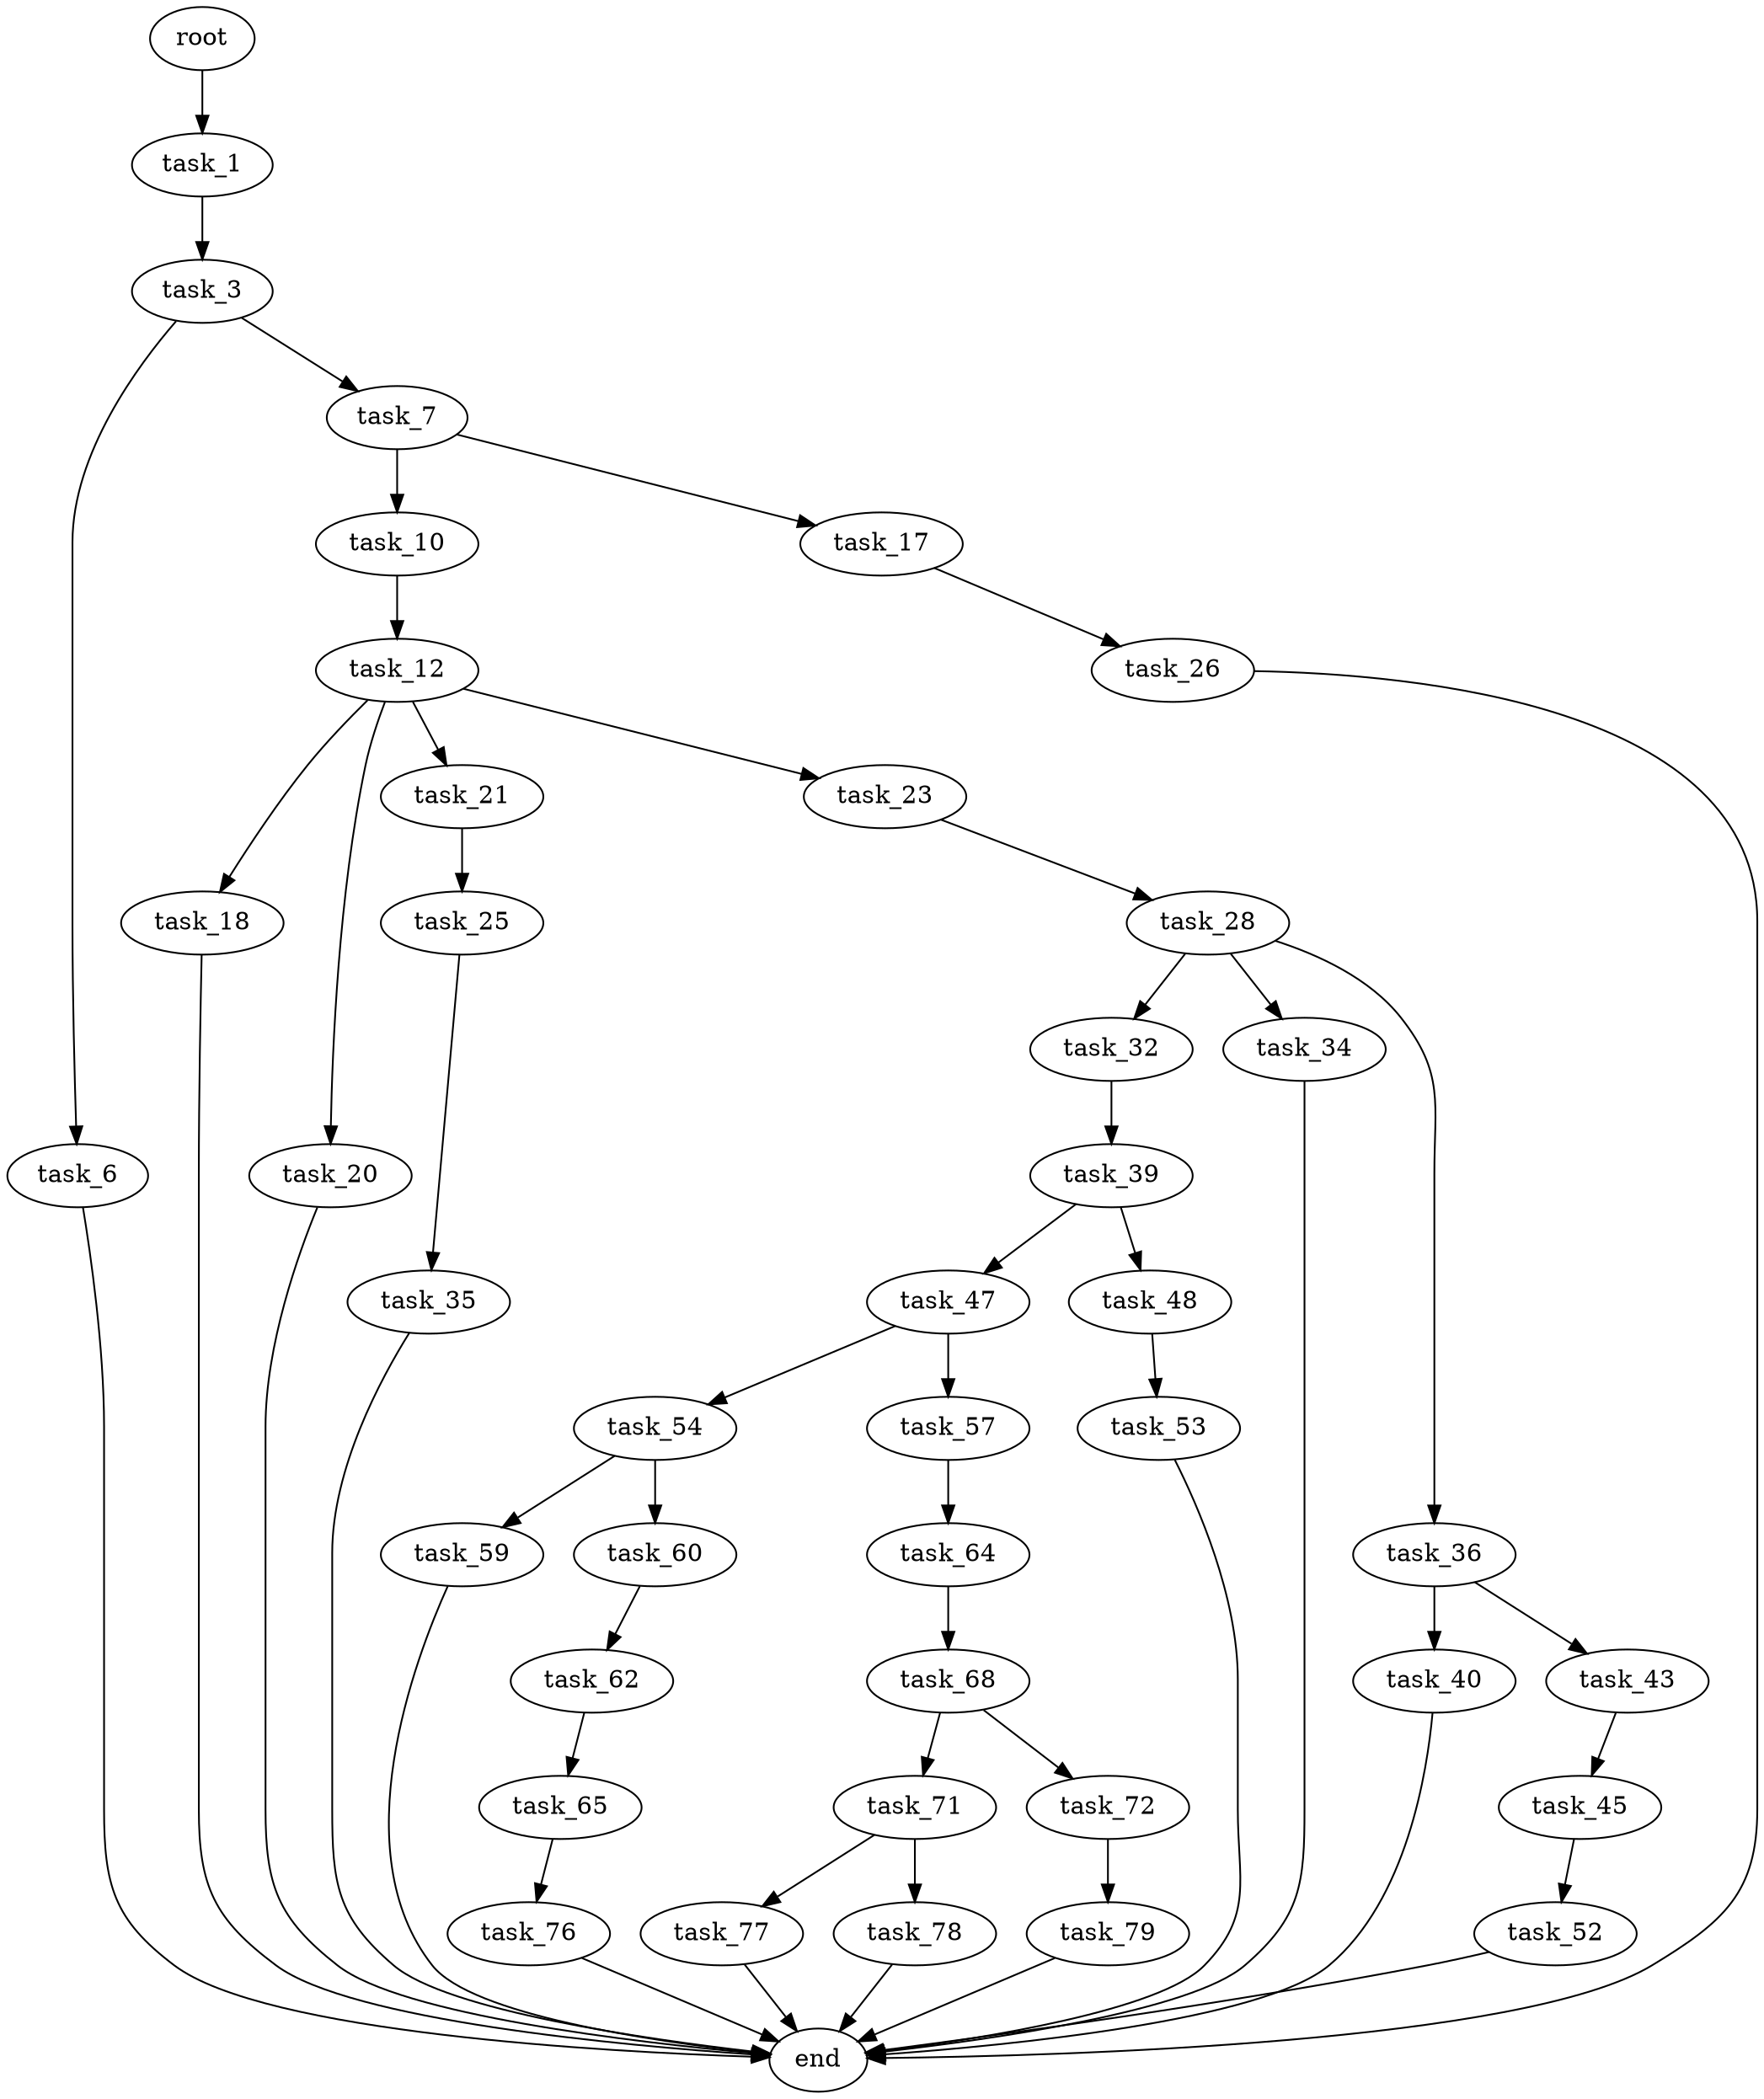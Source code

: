 digraph G {
  root [size="0.000000"];
  task_1 [size="68719476736.000000"];
  task_3 [size="7432720094.000000"];
  task_6 [size="368293445632.000000"];
  task_7 [size="103809308193.000000"];
  task_10 [size="564201248413.000000"];
  task_12 [size="73854814721.000000"];
  task_17 [size="49916253321.000000"];
  task_18 [size="344719466193.000000"];
  task_20 [size="782757789696.000000"];
  task_21 [size="134217728000.000000"];
  task_23 [size="873652377655.000000"];
  task_25 [size="1024095451959.000000"];
  task_26 [size="134217728000.000000"];
  task_28 [size="134217728000.000000"];
  task_32 [size="96503173812.000000"];
  task_34 [size="1777974849.000000"];
  task_35 [size="28991029248.000000"];
  task_36 [size="3962264007.000000"];
  task_39 [size="14978878579.000000"];
  task_40 [size="134217728000.000000"];
  task_43 [size="208654348674.000000"];
  task_45 [size="493235267718.000000"];
  task_47 [size="34772146438.000000"];
  task_48 [size="20586604722.000000"];
  task_52 [size="11743425328.000000"];
  task_53 [size="28991029248.000000"];
  task_54 [size="134217728000.000000"];
  task_57 [size="201815655453.000000"];
  task_59 [size="1862993511.000000"];
  task_60 [size="1073741824000.000000"];
  task_62 [size="699548337.000000"];
  task_64 [size="8589934592.000000"];
  task_65 [size="477326031118.000000"];
  task_68 [size="7491000054.000000"];
  task_71 [size="549755813888.000000"];
  task_72 [size="651176799283.000000"];
  task_76 [size="39465979164.000000"];
  task_77 [size="10474000764.000000"];
  task_78 [size="26890420311.000000"];
  task_79 [size="68719476736.000000"];
  end [size="0.000000"];

  root -> task_1 [size="1.000000"];
  task_1 -> task_3 [size="134217728.000000"];
  task_3 -> task_6 [size="301989888.000000"];
  task_3 -> task_7 [size="301989888.000000"];
  task_6 -> end [size="1.000000"];
  task_7 -> task_10 [size="209715200.000000"];
  task_7 -> task_17 [size="209715200.000000"];
  task_10 -> task_12 [size="536870912.000000"];
  task_12 -> task_18 [size="134217728.000000"];
  task_12 -> task_20 [size="134217728.000000"];
  task_12 -> task_21 [size="134217728.000000"];
  task_12 -> task_23 [size="134217728.000000"];
  task_17 -> task_26 [size="75497472.000000"];
  task_18 -> end [size="1.000000"];
  task_20 -> end [size="1.000000"];
  task_21 -> task_25 [size="209715200.000000"];
  task_23 -> task_28 [size="536870912.000000"];
  task_25 -> task_35 [size="838860800.000000"];
  task_26 -> end [size="1.000000"];
  task_28 -> task_32 [size="209715200.000000"];
  task_28 -> task_34 [size="209715200.000000"];
  task_28 -> task_36 [size="209715200.000000"];
  task_32 -> task_39 [size="134217728.000000"];
  task_34 -> end [size="1.000000"];
  task_35 -> end [size="1.000000"];
  task_36 -> task_40 [size="75497472.000000"];
  task_36 -> task_43 [size="75497472.000000"];
  task_39 -> task_47 [size="301989888.000000"];
  task_39 -> task_48 [size="301989888.000000"];
  task_40 -> end [size="1.000000"];
  task_43 -> task_45 [size="411041792.000000"];
  task_45 -> task_52 [size="679477248.000000"];
  task_47 -> task_54 [size="33554432.000000"];
  task_47 -> task_57 [size="33554432.000000"];
  task_48 -> task_53 [size="411041792.000000"];
  task_52 -> end [size="1.000000"];
  task_53 -> end [size="1.000000"];
  task_54 -> task_59 [size="209715200.000000"];
  task_54 -> task_60 [size="209715200.000000"];
  task_57 -> task_64 [size="536870912.000000"];
  task_59 -> end [size="1.000000"];
  task_60 -> task_62 [size="838860800.000000"];
  task_62 -> task_65 [size="33554432.000000"];
  task_64 -> task_68 [size="33554432.000000"];
  task_65 -> task_76 [size="301989888.000000"];
  task_68 -> task_71 [size="134217728.000000"];
  task_68 -> task_72 [size="134217728.000000"];
  task_71 -> task_77 [size="536870912.000000"];
  task_71 -> task_78 [size="536870912.000000"];
  task_72 -> task_79 [size="838860800.000000"];
  task_76 -> end [size="1.000000"];
  task_77 -> end [size="1.000000"];
  task_78 -> end [size="1.000000"];
  task_79 -> end [size="1.000000"];
}
